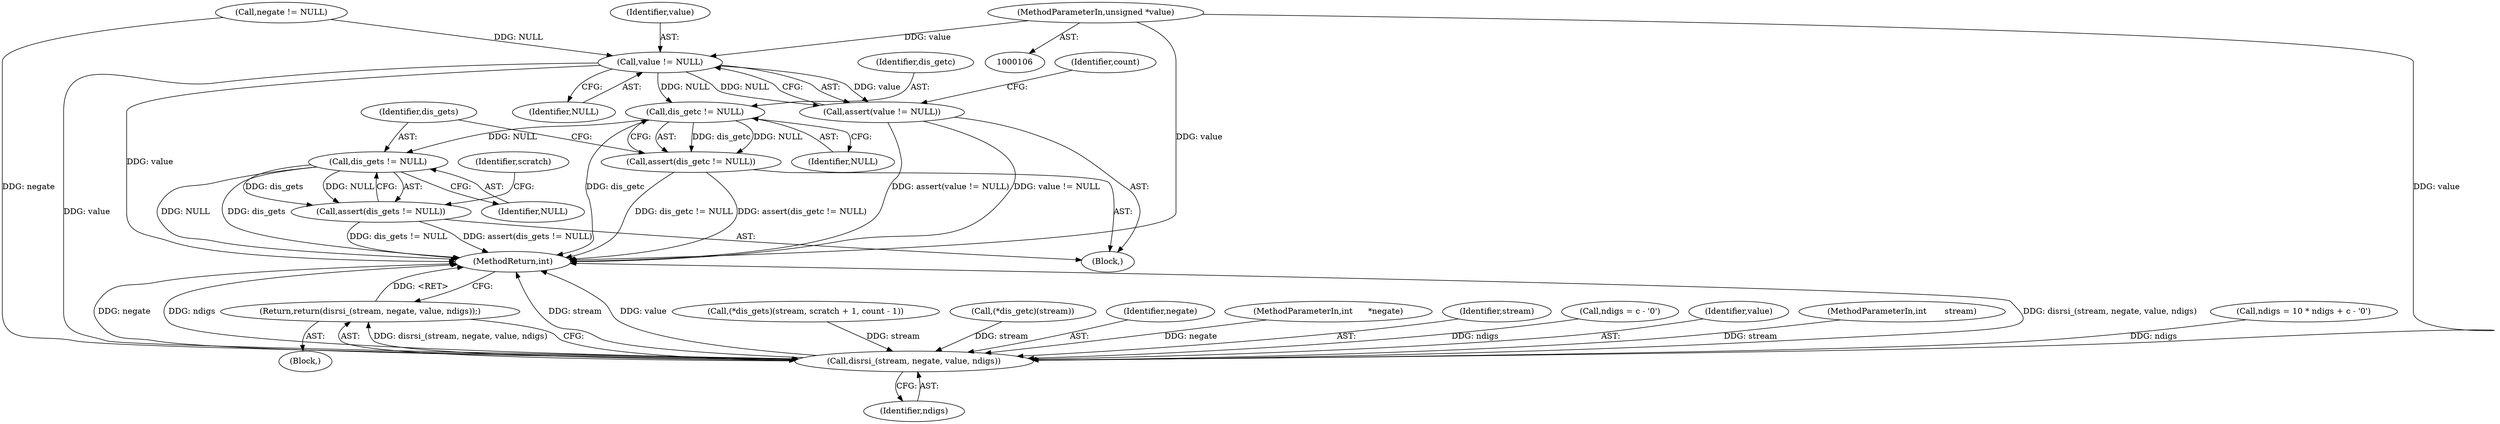 digraph "0_torque_3ed749263abe3d69fa3626d142a5789dcb5a5684@pointer" {
"1000109" [label="(MethodParameterIn,unsigned *value)"];
"1000122" [label="(Call,value != NULL)"];
"1000121" [label="(Call,assert(value != NULL))"];
"1000132" [label="(Call,dis_getc != NULL)"];
"1000131" [label="(Call,assert(dis_getc != NULL))"];
"1000136" [label="(Call,dis_gets != NULL)"];
"1000135" [label="(Call,assert(dis_gets != NULL))"];
"1000348" [label="(Call,disrsi_(stream, negate, value, ndigs))"];
"1000347" [label="(Return,return(disrsi_(stream, negate, value, ndigs));)"];
"1000136" [label="(Call,dis_gets != NULL)"];
"1000278" [label="(Call,(*dis_gets)(stream, scratch + 1, count - 1))"];
"1000126" [label="(Identifier,count)"];
"1000171" [label="(Call,(*dis_getc)(stream))"];
"1000135" [label="(Call,assert(dis_gets != NULL))"];
"1000377" [label="(MethodReturn,int)"];
"1000124" [label="(Identifier,NULL)"];
"1000133" [label="(Identifier,dis_getc)"];
"1000134" [label="(Identifier,NULL)"];
"1000138" [label="(Identifier,NULL)"];
"1000123" [label="(Identifier,value)"];
"1000121" [label="(Call,assert(value != NULL))"];
"1000350" [label="(Identifier,negate)"];
"1000111" [label="(Block,)"];
"1000131" [label="(Call,assert(dis_getc != NULL))"];
"1000108" [label="(MethodParameterIn,int      *negate)"];
"1000140" [label="(Identifier,scratch)"];
"1000349" [label="(Identifier,stream)"];
"1000122" [label="(Call,value != NULL)"];
"1000348" [label="(Call,disrsi_(stream, negate, value, ndigs))"];
"1000137" [label="(Identifier,dis_gets)"];
"1000352" [label="(Identifier,ndigs)"];
"1000173" [label="(Block,)"];
"1000266" [label="(Call,ndigs = c - '0')"];
"1000351" [label="(Identifier,value)"];
"1000107" [label="(MethodParameterIn,int       stream)"];
"1000347" [label="(Return,return(disrsi_(stream, negate, value, ndigs));)"];
"1000118" [label="(Call,negate != NULL)"];
"1000109" [label="(MethodParameterIn,unsigned *value)"];
"1000132" [label="(Call,dis_getc != NULL)"];
"1000338" [label="(Call,ndigs = 10 * ndigs + c - '0')"];
"1000109" -> "1000106"  [label="AST: "];
"1000109" -> "1000377"  [label="DDG: value"];
"1000109" -> "1000122"  [label="DDG: value"];
"1000109" -> "1000348"  [label="DDG: value"];
"1000122" -> "1000121"  [label="AST: "];
"1000122" -> "1000124"  [label="CFG: "];
"1000123" -> "1000122"  [label="AST: "];
"1000124" -> "1000122"  [label="AST: "];
"1000121" -> "1000122"  [label="CFG: "];
"1000122" -> "1000377"  [label="DDG: value"];
"1000122" -> "1000121"  [label="DDG: value"];
"1000122" -> "1000121"  [label="DDG: NULL"];
"1000118" -> "1000122"  [label="DDG: NULL"];
"1000122" -> "1000132"  [label="DDG: NULL"];
"1000122" -> "1000348"  [label="DDG: value"];
"1000121" -> "1000111"  [label="AST: "];
"1000126" -> "1000121"  [label="CFG: "];
"1000121" -> "1000377"  [label="DDG: assert(value != NULL)"];
"1000121" -> "1000377"  [label="DDG: value != NULL"];
"1000132" -> "1000131"  [label="AST: "];
"1000132" -> "1000134"  [label="CFG: "];
"1000133" -> "1000132"  [label="AST: "];
"1000134" -> "1000132"  [label="AST: "];
"1000131" -> "1000132"  [label="CFG: "];
"1000132" -> "1000377"  [label="DDG: dis_getc"];
"1000132" -> "1000131"  [label="DDG: dis_getc"];
"1000132" -> "1000131"  [label="DDG: NULL"];
"1000132" -> "1000136"  [label="DDG: NULL"];
"1000131" -> "1000111"  [label="AST: "];
"1000137" -> "1000131"  [label="CFG: "];
"1000131" -> "1000377"  [label="DDG: dis_getc != NULL"];
"1000131" -> "1000377"  [label="DDG: assert(dis_getc != NULL)"];
"1000136" -> "1000135"  [label="AST: "];
"1000136" -> "1000138"  [label="CFG: "];
"1000137" -> "1000136"  [label="AST: "];
"1000138" -> "1000136"  [label="AST: "];
"1000135" -> "1000136"  [label="CFG: "];
"1000136" -> "1000377"  [label="DDG: NULL"];
"1000136" -> "1000377"  [label="DDG: dis_gets"];
"1000136" -> "1000135"  [label="DDG: dis_gets"];
"1000136" -> "1000135"  [label="DDG: NULL"];
"1000135" -> "1000111"  [label="AST: "];
"1000140" -> "1000135"  [label="CFG: "];
"1000135" -> "1000377"  [label="DDG: assert(dis_gets != NULL)"];
"1000135" -> "1000377"  [label="DDG: dis_gets != NULL"];
"1000348" -> "1000347"  [label="AST: "];
"1000348" -> "1000352"  [label="CFG: "];
"1000349" -> "1000348"  [label="AST: "];
"1000350" -> "1000348"  [label="AST: "];
"1000351" -> "1000348"  [label="AST: "];
"1000352" -> "1000348"  [label="AST: "];
"1000347" -> "1000348"  [label="CFG: "];
"1000348" -> "1000377"  [label="DDG: stream"];
"1000348" -> "1000377"  [label="DDG: value"];
"1000348" -> "1000377"  [label="DDG: disrsi_(stream, negate, value, ndigs)"];
"1000348" -> "1000377"  [label="DDG: negate"];
"1000348" -> "1000377"  [label="DDG: ndigs"];
"1000348" -> "1000347"  [label="DDG: disrsi_(stream, negate, value, ndigs)"];
"1000171" -> "1000348"  [label="DDG: stream"];
"1000278" -> "1000348"  [label="DDG: stream"];
"1000107" -> "1000348"  [label="DDG: stream"];
"1000118" -> "1000348"  [label="DDG: negate"];
"1000108" -> "1000348"  [label="DDG: negate"];
"1000338" -> "1000348"  [label="DDG: ndigs"];
"1000266" -> "1000348"  [label="DDG: ndigs"];
"1000347" -> "1000173"  [label="AST: "];
"1000377" -> "1000347"  [label="CFG: "];
"1000347" -> "1000377"  [label="DDG: <RET>"];
}
